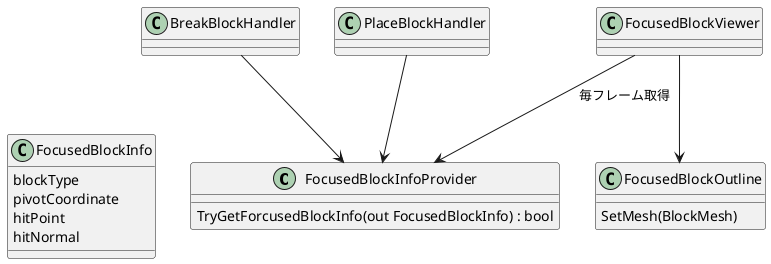 @startuml

together {
    class FocusedBlockInfoProvider  {
        TryGetForcusedBlockInfo(out FocusedBlockInfo) : bool
    }

    class FocusedBlockInfo {
        blockType
        pivotCoordinate
        hitPoint
        hitNormal
    }
}

together {
    class FocusedBlockViewer {

    }

    class FocusedBlockOutline {
        SetMesh(BlockMesh)
    }
}

class BreakBlockHandler {

}

class PlaceBlockHandler {

}

FocusedBlockViewer --> FocusedBlockInfoProvider : 毎フレーム取得
FocusedBlockViewer --> FocusedBlockOutline

BreakBlockHandler --> FocusedBlockInfoProvider
PlaceBlockHandler --> FocusedBlockInfoProvider


@enduml